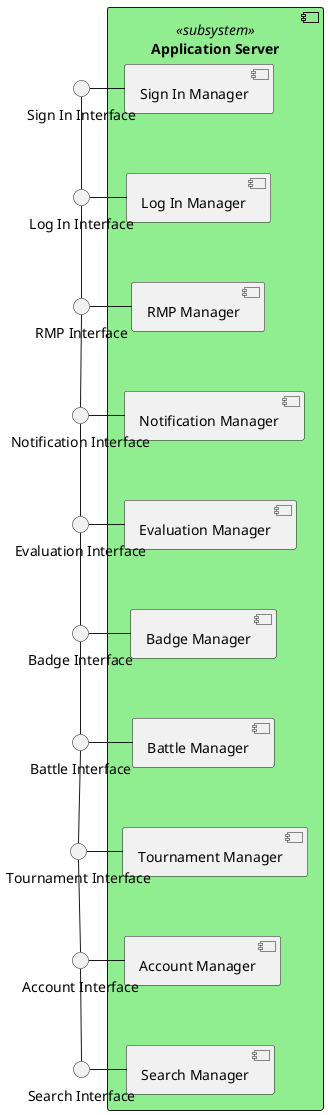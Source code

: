 @startuml

component "Application Server" as AppServer <<subsystem>> #LightGreen{
    component "Sign In Manager"
    component "Log In Manager"
    component "RMP Manager"
    component "Notification Manager"
    component "Evaluation Manager"
    component "Badge Manager"
    component "Battle Manager"
    component "Tournament Manager"
    component "Account Manager"
    component "Search Manager"
}
[Sign In Manager] -[hidden]- [Log In Manager]
[Log In Manager] -[hidden]- [RMP Manager]
[RMP Manager] -[hidden]- [Notification Manager]
[Notification Manager] -[hidden]- [Evaluation Manager]
[Evaluation Manager] -[hidden]- [Badge Manager]
[Badge Manager] -[hidden]- [Battle Manager]
[Battle Manager] -[hidden]- [Tournament Manager]
[Tournament Manager] -[hidden]- [Account Manager]
[Account Manager] -[hidden]- [Search Manager]

interface "Sign In Interface"
[Sign In Interface] - [Sign In Manager]
interface "Log In Interface"
[Log In Interface] - [Log In Manager]
interface "RMP Interface"
[RMP Interface] - [RMP Manager]
interface "Notification Interface"
[Notification Interface] - [Notification Manager]
interface "Evaluation Interface"
[Evaluation Interface] - [Evaluation Manager]
interface "Badge Interface"
[Badge Interface] - [Badge Manager]
interface "Battle Interface"
[Battle Interface] - [Battle Manager]
interface "Tournament Interface"
[Tournament Interface] - [Tournament Manager]
interface "Account Interface"
[Account Interface] - [Account Manager]
interface "Search Interface"
[Search Interface] - [Search Manager]

[Sign In Interface] -- [Log In Interface]
[Log In Interface] -- [RMP Interface]
[RMP Interface] -- [Notification Interface]
[Notification Interface] -- [Evaluation Interface]
[Evaluation Interface] -- [Badge Interface]
[Badge Interface] -- [Battle Interface]
[Battle Interface] -- [Tournament Interface]
[Tournament Interface] -- [Account Interface]
[Account Interface] -- [Search Interface]

@enduml